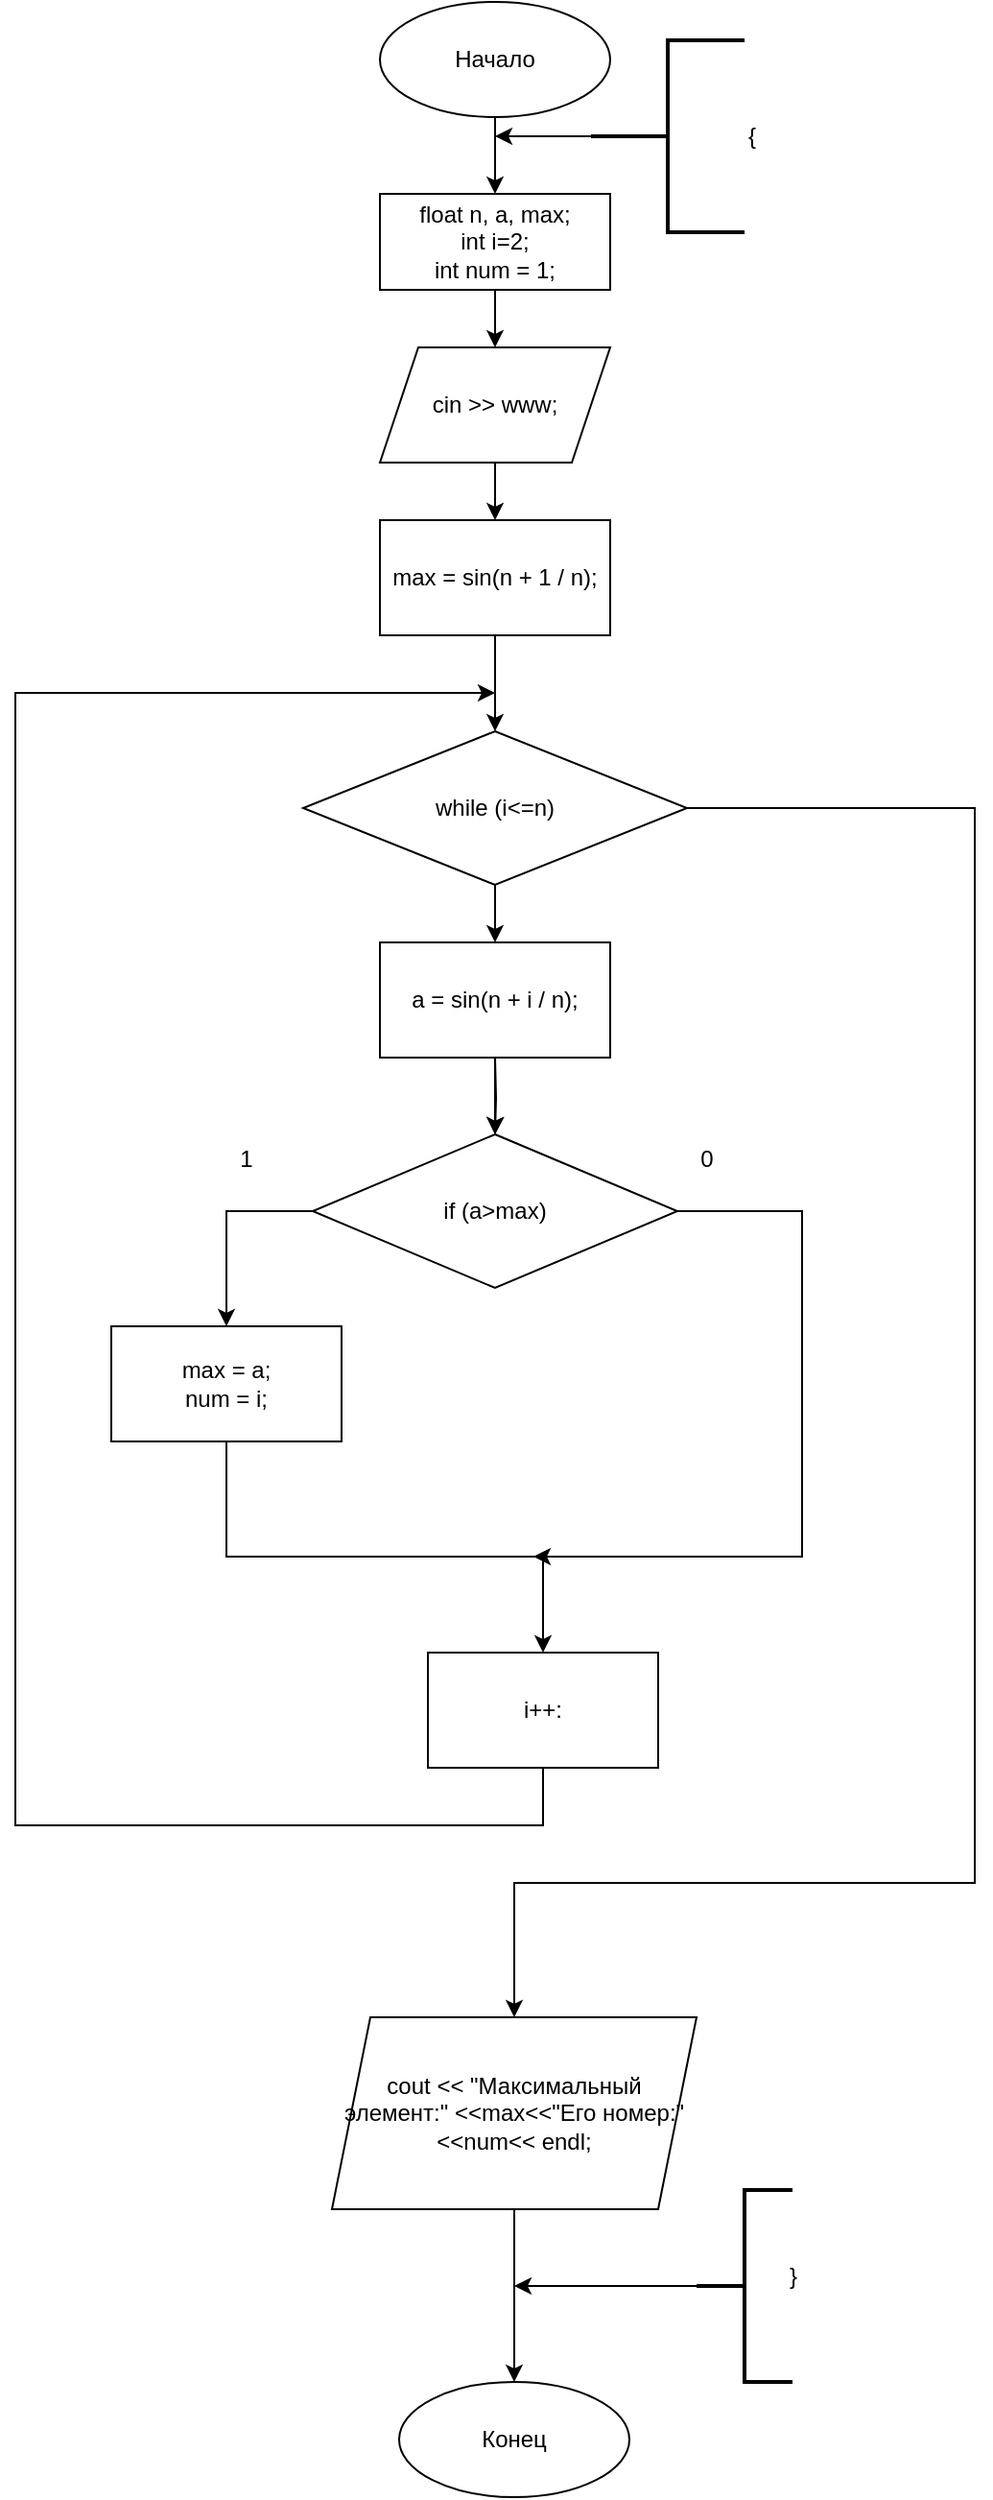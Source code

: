 <mxfile version="24.7.17">
  <diagram name="Страница — 1" id="FnN3TmrqMWvf5U0QRyU4">
    <mxGraphModel dx="472" dy="1908" grid="1" gridSize="10" guides="1" tooltips="1" connect="1" arrows="1" fold="1" page="1" pageScale="1" pageWidth="827" pageHeight="1169" math="0" shadow="0">
      <root>
        <mxCell id="0" />
        <mxCell id="1" parent="0" />
        <mxCell id="MxVB5uM-RIzDyaNLnOSY-3" style="edgeStyle=orthogonalEdgeStyle;rounded=0;orthogonalLoop=1;jettySize=auto;html=1;exitX=0.5;exitY=1;exitDx=0;exitDy=0;entryX=0.5;entryY=0;entryDx=0;entryDy=0;" edge="1" parent="1" source="MxVB5uM-RIzDyaNLnOSY-1" target="MxVB5uM-RIzDyaNLnOSY-2">
          <mxGeometry relative="1" as="geometry">
            <Array as="points">
              <mxPoint x="530" y="30" />
              <mxPoint x="530" y="30" />
            </Array>
          </mxGeometry>
        </mxCell>
        <mxCell id="MxVB5uM-RIzDyaNLnOSY-1" value="Начало" style="ellipse;whiteSpace=wrap;html=1;" vertex="1" parent="1">
          <mxGeometry x="470" y="-50" width="120" height="60" as="geometry" />
        </mxCell>
        <mxCell id="MxVB5uM-RIzDyaNLnOSY-9" style="edgeStyle=orthogonalEdgeStyle;rounded=0;orthogonalLoop=1;jettySize=auto;html=1;exitX=0.5;exitY=1;exitDx=0;exitDy=0;entryX=0.5;entryY=0;entryDx=0;entryDy=0;" edge="1" parent="1" source="MxVB5uM-RIzDyaNLnOSY-2" target="MxVB5uM-RIzDyaNLnOSY-8">
          <mxGeometry relative="1" as="geometry" />
        </mxCell>
        <mxCell id="MxVB5uM-RIzDyaNLnOSY-2" value="&lt;div&gt;float n, a, max;&lt;/div&gt;&lt;div&gt;int i=2;&lt;/div&gt;&lt;div&gt;int num = 1;&lt;/div&gt;" style="rounded=0;whiteSpace=wrap;html=1;" vertex="1" parent="1">
          <mxGeometry x="470" y="50" width="120" height="50" as="geometry" />
        </mxCell>
        <mxCell id="MxVB5uM-RIzDyaNLnOSY-5" style="edgeStyle=orthogonalEdgeStyle;rounded=0;orthogonalLoop=1;jettySize=auto;html=1;exitX=0;exitY=0.5;exitDx=0;exitDy=0;exitPerimeter=0;" edge="1" parent="1" source="MxVB5uM-RIzDyaNLnOSY-4">
          <mxGeometry relative="1" as="geometry">
            <mxPoint x="530" y="20" as="targetPoint" />
          </mxGeometry>
        </mxCell>
        <mxCell id="MxVB5uM-RIzDyaNLnOSY-4" value="{" style="strokeWidth=2;html=1;shape=mxgraph.flowchart.annotation_2;align=left;labelPosition=right;pointerEvents=1;" vertex="1" parent="1">
          <mxGeometry x="580" y="-30" width="80" height="100" as="geometry" />
        </mxCell>
        <mxCell id="MxVB5uM-RIzDyaNLnOSY-136" style="edgeStyle=orthogonalEdgeStyle;rounded=0;orthogonalLoop=1;jettySize=auto;html=1;exitX=0.5;exitY=1;exitDx=0;exitDy=0;" edge="1" parent="1" source="MxVB5uM-RIzDyaNLnOSY-8" target="MxVB5uM-RIzDyaNLnOSY-135">
          <mxGeometry relative="1" as="geometry" />
        </mxCell>
        <mxCell id="MxVB5uM-RIzDyaNLnOSY-8" value="cin &amp;gt;&amp;gt; www;" style="shape=parallelogram;perimeter=parallelogramPerimeter;whiteSpace=wrap;html=1;fixedSize=1;" vertex="1" parent="1">
          <mxGeometry x="470" y="130" width="120" height="60" as="geometry" />
        </mxCell>
        <mxCell id="MxVB5uM-RIzDyaNLnOSY-99" style="edgeStyle=orthogonalEdgeStyle;rounded=0;orthogonalLoop=1;jettySize=auto;html=1;exitX=0.5;exitY=1;exitDx=0;exitDy=0;entryX=0.5;entryY=0;entryDx=0;entryDy=0;" edge="1" parent="1" source="MxVB5uM-RIzDyaNLnOSY-95">
          <mxGeometry relative="1" as="geometry">
            <mxPoint x="530" y="440" as="targetPoint" />
          </mxGeometry>
        </mxCell>
        <mxCell id="MxVB5uM-RIzDyaNLnOSY-112" style="edgeStyle=orthogonalEdgeStyle;rounded=0;orthogonalLoop=1;jettySize=auto;html=1;exitX=1;exitY=0.5;exitDx=0;exitDy=0;entryX=0.5;entryY=0;entryDx=0;entryDy=0;" edge="1" parent="1" source="MxVB5uM-RIzDyaNLnOSY-95" target="MxVB5uM-RIzDyaNLnOSY-140">
          <mxGeometry relative="1" as="geometry">
            <mxPoint x="535" y="992" as="targetPoint" />
            <Array as="points">
              <mxPoint x="780" y="370" />
              <mxPoint x="780" y="930" />
              <mxPoint x="540" y="930" />
            </Array>
          </mxGeometry>
        </mxCell>
        <mxCell id="MxVB5uM-RIzDyaNLnOSY-95" value="while (i&amp;lt;=n)" style="rhombus;whiteSpace=wrap;html=1;" vertex="1" parent="1">
          <mxGeometry x="430" y="330" width="200" height="80" as="geometry" />
        </mxCell>
        <mxCell id="MxVB5uM-RIzDyaNLnOSY-102" value="" style="edgeStyle=orthogonalEdgeStyle;rounded=0;orthogonalLoop=1;jettySize=auto;html=1;" edge="1" parent="1" target="MxVB5uM-RIzDyaNLnOSY-101">
          <mxGeometry relative="1" as="geometry">
            <mxPoint x="530" y="500" as="sourcePoint" />
          </mxGeometry>
        </mxCell>
        <mxCell id="MxVB5uM-RIzDyaNLnOSY-104" style="edgeStyle=orthogonalEdgeStyle;rounded=0;orthogonalLoop=1;jettySize=auto;html=1;exitX=0;exitY=0.5;exitDx=0;exitDy=0;entryX=0.5;entryY=0;entryDx=0;entryDy=0;" edge="1" parent="1" source="MxVB5uM-RIzDyaNLnOSY-101" target="MxVB5uM-RIzDyaNLnOSY-103">
          <mxGeometry relative="1" as="geometry" />
        </mxCell>
        <mxCell id="MxVB5uM-RIzDyaNLnOSY-131" style="edgeStyle=orthogonalEdgeStyle;rounded=0;orthogonalLoop=1;jettySize=auto;html=1;exitX=1;exitY=0.5;exitDx=0;exitDy=0;" edge="1" parent="1" source="MxVB5uM-RIzDyaNLnOSY-101">
          <mxGeometry relative="1" as="geometry">
            <mxPoint x="550" y="760" as="targetPoint" />
            <Array as="points">
              <mxPoint x="690" y="580" />
              <mxPoint x="690" y="760" />
            </Array>
          </mxGeometry>
        </mxCell>
        <mxCell id="MxVB5uM-RIzDyaNLnOSY-101" value="if (a&amp;gt;max)" style="rhombus;whiteSpace=wrap;html=1;" vertex="1" parent="1">
          <mxGeometry x="435" y="540" width="190" height="80" as="geometry" />
        </mxCell>
        <mxCell id="MxVB5uM-RIzDyaNLnOSY-108" style="edgeStyle=orthogonalEdgeStyle;rounded=0;orthogonalLoop=1;jettySize=auto;html=1;exitX=0.5;exitY=1;exitDx=0;exitDy=0;entryX=0.5;entryY=0;entryDx=0;entryDy=0;" edge="1" parent="1" source="MxVB5uM-RIzDyaNLnOSY-103" target="MxVB5uM-RIzDyaNLnOSY-130">
          <mxGeometry relative="1" as="geometry">
            <mxPoint x="550" y="760" as="targetPoint" />
            <Array as="points">
              <mxPoint x="390" y="760" />
              <mxPoint x="555" y="760" />
            </Array>
          </mxGeometry>
        </mxCell>
        <mxCell id="MxVB5uM-RIzDyaNLnOSY-103" value="&lt;div&gt;max = a;&lt;/div&gt;&lt;div&gt;num = i;&lt;/div&gt;" style="rounded=0;whiteSpace=wrap;html=1;" vertex="1" parent="1">
          <mxGeometry x="330" y="640" width="120" height="60" as="geometry" />
        </mxCell>
        <mxCell id="MxVB5uM-RIzDyaNLnOSY-105" value="1" style="text;html=1;align=center;verticalAlign=middle;resizable=0;points=[];autosize=1;strokeColor=none;fillColor=none;" vertex="1" parent="1">
          <mxGeometry x="385" y="538" width="30" height="30" as="geometry" />
        </mxCell>
        <mxCell id="MxVB5uM-RIzDyaNLnOSY-113" value="" style="endArrow=classic;html=1;rounded=0;exitX=0.5;exitY=1;exitDx=0;exitDy=0;" edge="1" parent="1" source="MxVB5uM-RIzDyaNLnOSY-130">
          <mxGeometry width="50" height="50" relative="1" as="geometry">
            <mxPoint x="590" y="860" as="sourcePoint" />
            <mxPoint x="530" y="310" as="targetPoint" />
            <Array as="points">
              <mxPoint x="555" y="900" />
              <mxPoint x="410" y="900" />
              <mxPoint x="280" y="900" />
              <mxPoint x="280" y="800" />
              <mxPoint x="280" y="310" />
            </Array>
          </mxGeometry>
        </mxCell>
        <mxCell id="MxVB5uM-RIzDyaNLnOSY-122" value="Конец" style="ellipse;whiteSpace=wrap;html=1;" vertex="1" parent="1">
          <mxGeometry x="480" y="1190" width="120" height="60" as="geometry" />
        </mxCell>
        <mxCell id="MxVB5uM-RIzDyaNLnOSY-142" style="edgeStyle=orthogonalEdgeStyle;rounded=0;orthogonalLoop=1;jettySize=auto;html=1;exitX=0;exitY=0.5;exitDx=0;exitDy=0;exitPerimeter=0;" edge="1" parent="1" source="MxVB5uM-RIzDyaNLnOSY-124">
          <mxGeometry relative="1" as="geometry">
            <mxPoint x="540" y="1140" as="targetPoint" />
          </mxGeometry>
        </mxCell>
        <mxCell id="MxVB5uM-RIzDyaNLnOSY-124" value="" style="strokeWidth=2;html=1;shape=mxgraph.flowchart.annotation_2;align=left;labelPosition=right;pointerEvents=1;" vertex="1" parent="1">
          <mxGeometry x="635" y="1090" width="50" height="100" as="geometry" />
        </mxCell>
        <mxCell id="MxVB5uM-RIzDyaNLnOSY-127" value="}" style="text;html=1;align=center;verticalAlign=middle;resizable=0;points=[];autosize=1;strokeColor=none;fillColor=none;" vertex="1" parent="1">
          <mxGeometry x="670" y="1120" width="30" height="30" as="geometry" />
        </mxCell>
        <mxCell id="MxVB5uM-RIzDyaNLnOSY-130" value="i++:" style="rounded=0;whiteSpace=wrap;html=1;" vertex="1" parent="1">
          <mxGeometry x="495" y="810" width="120" height="60" as="geometry" />
        </mxCell>
        <mxCell id="MxVB5uM-RIzDyaNLnOSY-132" value="0" style="text;html=1;align=center;verticalAlign=middle;resizable=0;points=[];autosize=1;strokeColor=none;fillColor=none;" vertex="1" parent="1">
          <mxGeometry x="625" y="538" width="30" height="30" as="geometry" />
        </mxCell>
        <mxCell id="MxVB5uM-RIzDyaNLnOSY-137" style="edgeStyle=orthogonalEdgeStyle;rounded=0;orthogonalLoop=1;jettySize=auto;html=1;exitX=0.5;exitY=1;exitDx=0;exitDy=0;entryX=0.5;entryY=0;entryDx=0;entryDy=0;" edge="1" parent="1" source="MxVB5uM-RIzDyaNLnOSY-135" target="MxVB5uM-RIzDyaNLnOSY-95">
          <mxGeometry relative="1" as="geometry" />
        </mxCell>
        <mxCell id="MxVB5uM-RIzDyaNLnOSY-135" value="max = sin(n + 1 / n);" style="rounded=0;whiteSpace=wrap;html=1;" vertex="1" parent="1">
          <mxGeometry x="470" y="220" width="120" height="60" as="geometry" />
        </mxCell>
        <mxCell id="MxVB5uM-RIzDyaNLnOSY-139" value="" style="edgeStyle=orthogonalEdgeStyle;rounded=0;orthogonalLoop=1;jettySize=auto;html=1;" edge="1" parent="1" source="MxVB5uM-RIzDyaNLnOSY-138" target="MxVB5uM-RIzDyaNLnOSY-101">
          <mxGeometry relative="1" as="geometry" />
        </mxCell>
        <mxCell id="MxVB5uM-RIzDyaNLnOSY-138" value="a = sin(n + i / n);" style="rounded=0;whiteSpace=wrap;html=1;" vertex="1" parent="1">
          <mxGeometry x="470" y="440" width="120" height="60" as="geometry" />
        </mxCell>
        <mxCell id="MxVB5uM-RIzDyaNLnOSY-141" style="edgeStyle=orthogonalEdgeStyle;rounded=0;orthogonalLoop=1;jettySize=auto;html=1;exitX=0.5;exitY=1;exitDx=0;exitDy=0;entryX=0.5;entryY=0;entryDx=0;entryDy=0;" edge="1" parent="1" source="MxVB5uM-RIzDyaNLnOSY-140" target="MxVB5uM-RIzDyaNLnOSY-122">
          <mxGeometry relative="1" as="geometry" />
        </mxCell>
        <mxCell id="MxVB5uM-RIzDyaNLnOSY-140" value="cout &amp;lt;&amp;lt; &quot;Максимальный элемент:&quot; &amp;lt;&amp;lt;max&amp;lt;&amp;lt;&quot;Его номер:&quot;&amp;lt;&amp;lt;num&amp;lt;&amp;lt; endl;" style="shape=parallelogram;perimeter=parallelogramPerimeter;whiteSpace=wrap;html=1;fixedSize=1;" vertex="1" parent="1">
          <mxGeometry x="445" y="1000" width="190" height="100" as="geometry" />
        </mxCell>
      </root>
    </mxGraphModel>
  </diagram>
</mxfile>
